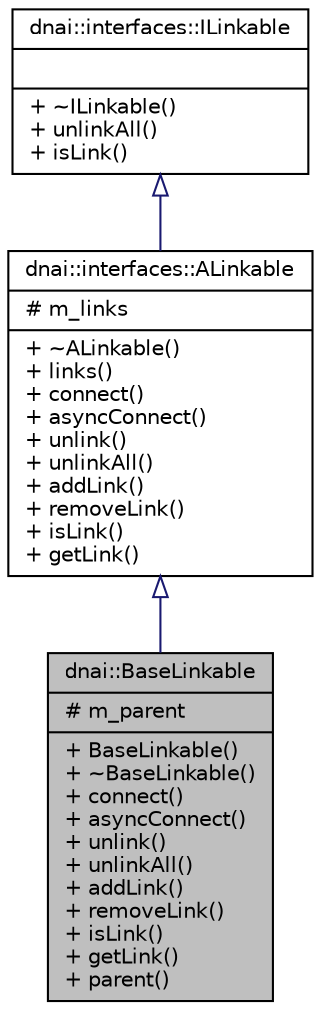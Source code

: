 digraph "dnai::BaseLinkable"
{
  edge [fontname="Helvetica",fontsize="10",labelfontname="Helvetica",labelfontsize="10"];
  node [fontname="Helvetica",fontsize="10",shape=record];
  Node1 [label="{dnai::BaseLinkable\n|# m_parent\l|+ BaseLinkable()\l+ ~BaseLinkable()\l+ connect()\l+ asyncConnect()\l+ unlink()\l+ unlinkAll()\l+ addLink()\l+ removeLink()\l+ isLink()\l+ getLink()\l+ parent()\l}",height=0.2,width=0.4,color="black", fillcolor="grey75", style="filled", fontcolor="black"];
  Node2 -> Node1 [dir="back",color="midnightblue",fontsize="10",style="solid",arrowtail="onormal",fontname="Helvetica"];
  Node2 [label="{dnai::interfaces::ALinkable\n|# m_links\l|+ ~ALinkable()\l+ links()\l+ connect()\l+ asyncConnect()\l+ unlink()\l+ unlinkAll()\l+ addLink()\l+ removeLink()\l+ isLink()\l+ getLink()\l}",height=0.2,width=0.4,color="black", fillcolor="white", style="filled",URL="$classdnai_1_1interfaces_1_1_a_linkable.html"];
  Node3 -> Node2 [dir="back",color="midnightblue",fontsize="10",style="solid",arrowtail="onormal",fontname="Helvetica"];
  Node3 [label="{dnai::interfaces::ILinkable\n||+ ~ILinkable()\l+ unlinkAll()\l+ isLink()\l}",height=0.2,width=0.4,color="black", fillcolor="white", style="filled",URL="$classdnai_1_1interfaces_1_1_i_linkable.html"];
}
